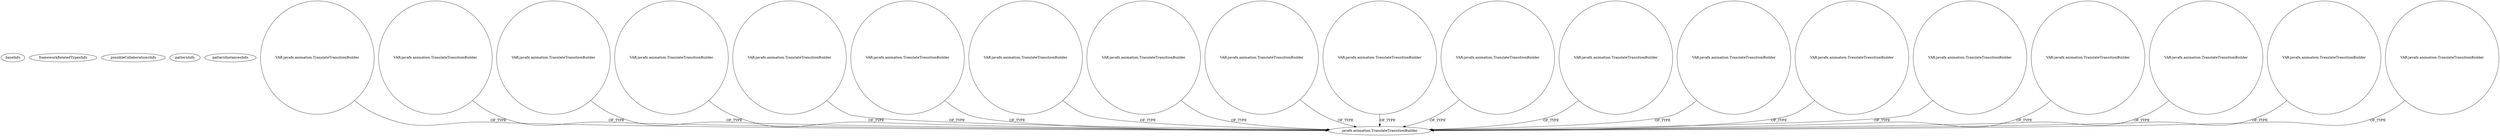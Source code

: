digraph {
baseInfo[graphId=3789,category="pattern",isAnonymous=false,possibleRelation=false]
frameworkRelatedTypesInfo[]
possibleCollaborationsInfo[]
patternInfo[frequency=3.0,patternRootClient=null]
patternInstancesInfo[0="7thwheel-medaka-chan~/7thwheel-medaka-chan/medaka-chan-master/src/seventhwheel/pos/controller/MainController.java~MainController~25",1="Maxxa-MT-common~/Maxxa-MT-common/MT-common-master/src/cz/commons/example/animation/SimpleAnimationExample.java~SimpleAnimationExample~908",2="MrLoNee-RadialFx~/MrLoNee-RadialFx/RadialFx-master/src/com/mrlonee/radialfx/globalmenu/RadialGlobalMenu.java~RadialGlobalMenu~966"]
145[label="javafx.animation.TranslateTransitionBuilder",vertexType="FRAMEWORK_CLASS_TYPE",isFrameworkType=false]
220[label="VAR:javafx.animation.TranslateTransitionBuilder",vertexType="VARIABLE_EXPRESION",isFrameworkType=false,shape=circle]
149[label="VAR:javafx.animation.TranslateTransitionBuilder",vertexType="VARIABLE_EXPRESION",isFrameworkType=false,shape=circle]
229[label="VAR:javafx.animation.TranslateTransitionBuilder",vertexType="VARIABLE_EXPRESION",isFrameworkType=false,shape=circle]
208[label="VAR:javafx.animation.TranslateTransitionBuilder",vertexType="VARIABLE_EXPRESION",isFrameworkType=false,shape=circle]
158[label="VAR:javafx.animation.TranslateTransitionBuilder",vertexType="VARIABLE_EXPRESION",isFrameworkType=false,shape=circle]
169[label="VAR:javafx.animation.TranslateTransitionBuilder",vertexType="VARIABLE_EXPRESION",isFrameworkType=false,shape=circle]
196[label="VAR:javafx.animation.TranslateTransitionBuilder",vertexType="VARIABLE_EXPRESION",isFrameworkType=false,shape=circle]
172[label="VAR:javafx.animation.TranslateTransitionBuilder",vertexType="VARIABLE_EXPRESION",isFrameworkType=false,shape=circle]
146[label="VAR:javafx.animation.TranslateTransitionBuilder",vertexType="VARIABLE_EXPRESION",isFrameworkType=false,shape=circle]
217[label="VAR:javafx.animation.TranslateTransitionBuilder",vertexType="VARIABLE_EXPRESION",isFrameworkType=false,shape=circle]
199[label="VAR:javafx.animation.TranslateTransitionBuilder",vertexType="VARIABLE_EXPRESION",isFrameworkType=false,shape=circle]
175[label="VAR:javafx.animation.TranslateTransitionBuilder",vertexType="VARIABLE_EXPRESION",isFrameworkType=false,shape=circle]
205[label="VAR:javafx.animation.TranslateTransitionBuilder",vertexType="VARIABLE_EXPRESION",isFrameworkType=false,shape=circle]
223[label="VAR:javafx.animation.TranslateTransitionBuilder",vertexType="VARIABLE_EXPRESION",isFrameworkType=false,shape=circle]
143[label="VAR:javafx.animation.TranslateTransitionBuilder",vertexType="VARIABLE_EXPRESION",isFrameworkType=false,shape=circle]
178[label="VAR:javafx.animation.TranslateTransitionBuilder",vertexType="VARIABLE_EXPRESION",isFrameworkType=false,shape=circle]
152[label="VAR:javafx.animation.TranslateTransitionBuilder",vertexType="VARIABLE_EXPRESION",isFrameworkType=false,shape=circle]
226[label="VAR:javafx.animation.TranslateTransitionBuilder",vertexType="VARIABLE_EXPRESION",isFrameworkType=false,shape=circle]
166[label="VAR:javafx.animation.TranslateTransitionBuilder",vertexType="VARIABLE_EXPRESION",isFrameworkType=false,shape=circle]
152->145[label="OF_TYPE"]
143->145[label="OF_TYPE"]
178->145[label="OF_TYPE"]
169->145[label="OF_TYPE"]
166->145[label="OF_TYPE"]
205->145[label="OF_TYPE"]
172->145[label="OF_TYPE"]
175->145[label="OF_TYPE"]
226->145[label="OF_TYPE"]
196->145[label="OF_TYPE"]
149->145[label="OF_TYPE"]
158->145[label="OF_TYPE"]
223->145[label="OF_TYPE"]
229->145[label="OF_TYPE"]
146->145[label="OF_TYPE"]
208->145[label="OF_TYPE"]
199->145[label="OF_TYPE"]
217->145[label="OF_TYPE"]
220->145[label="OF_TYPE"]
}
